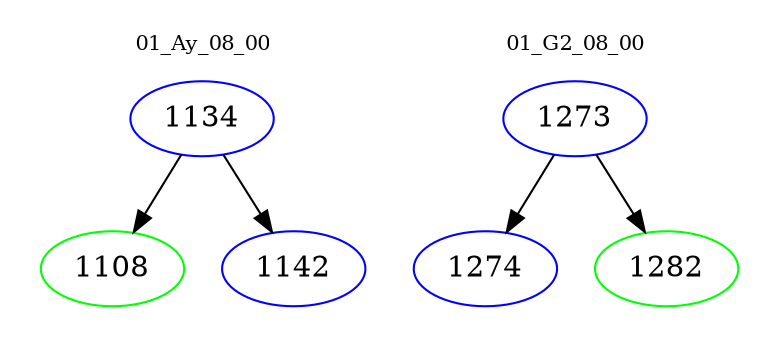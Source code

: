 digraph{
subgraph cluster_0 {
color = white
label = "01_Ay_08_00";
fontsize=10;
T0_1134 [label="1134", color="blue"]
T0_1134 -> T0_1108 [color="black"]
T0_1108 [label="1108", color="green"]
T0_1134 -> T0_1142 [color="black"]
T0_1142 [label="1142", color="blue"]
}
subgraph cluster_1 {
color = white
label = "01_G2_08_00";
fontsize=10;
T1_1273 [label="1273", color="blue"]
T1_1273 -> T1_1274 [color="black"]
T1_1274 [label="1274", color="blue"]
T1_1273 -> T1_1282 [color="black"]
T1_1282 [label="1282", color="green"]
}
}
